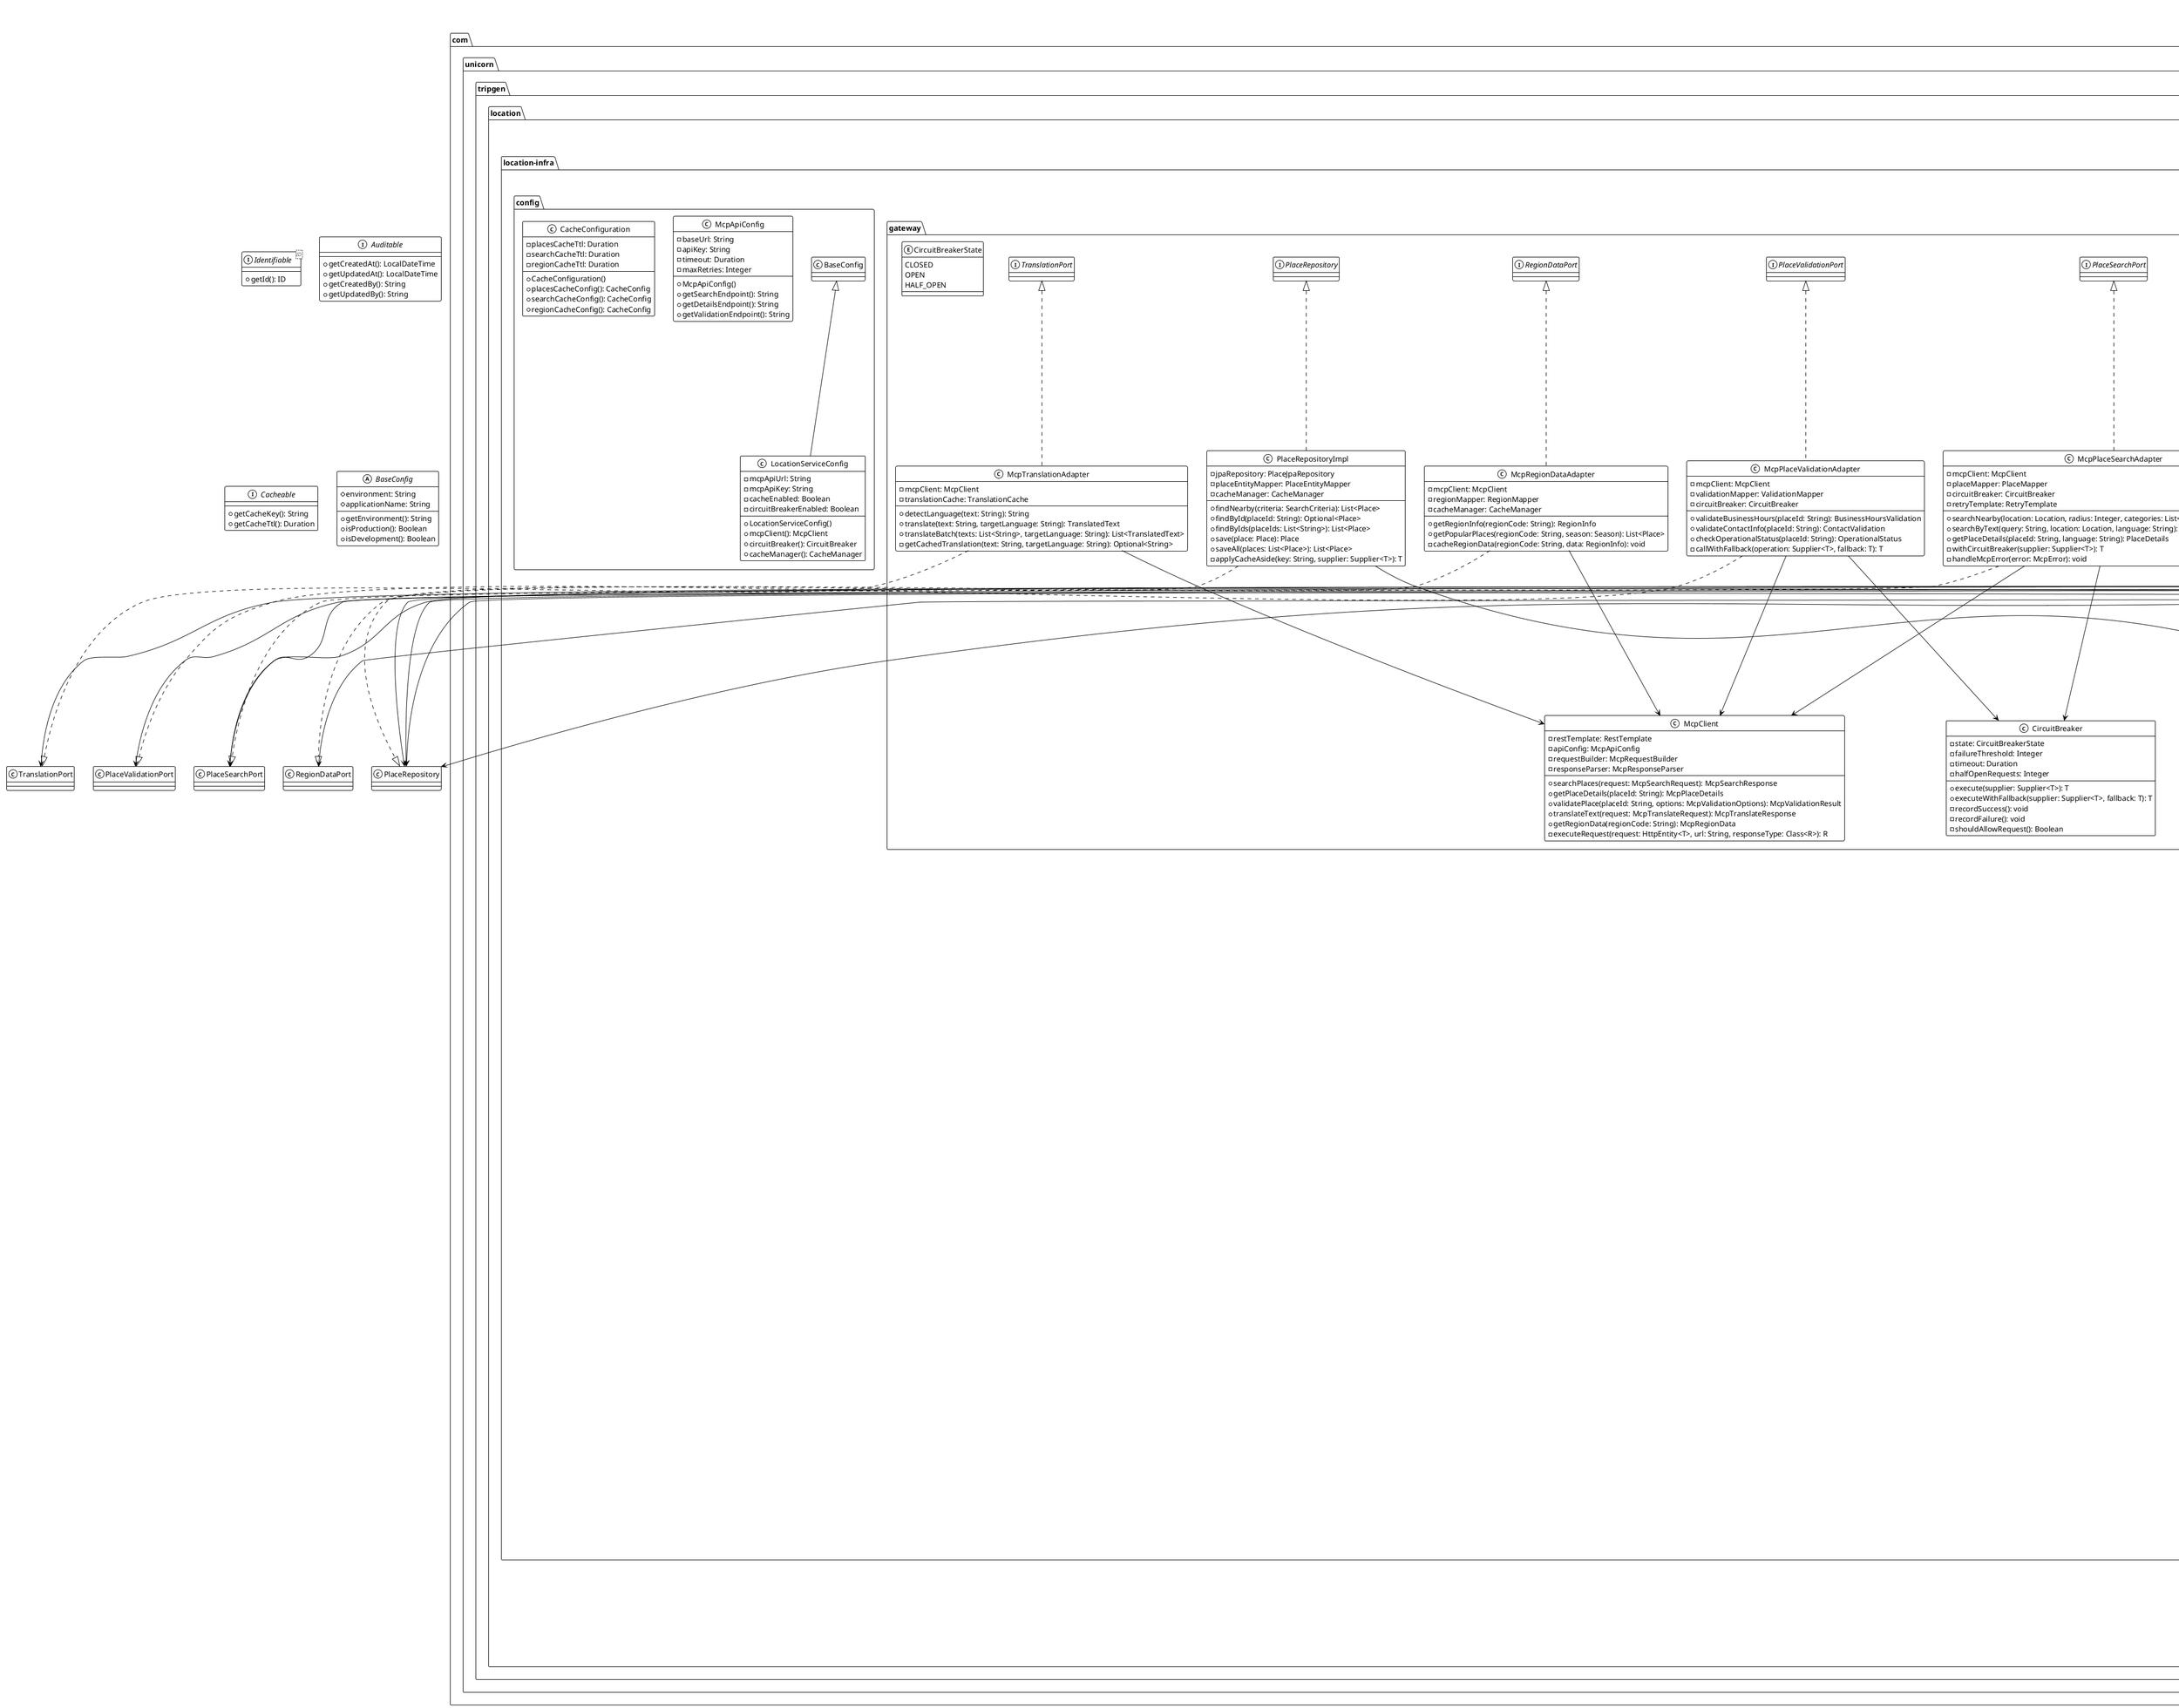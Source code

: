@startuml
!theme mono

title 장소 서비스(Location Service) 클래스 다이어그램 - Clean Architecture

' 공통 인터페이스 정의 (common-base.txt에서 필요한 부분만)
interface Identifiable<ID> {
    + getId(): ID
}

interface Auditable {
    + getCreatedAt(): LocalDateTime
    + getUpdatedAt(): LocalDateTime
    + getCreatedBy(): String
    + getUpdatedBy(): String
}

interface Cacheable {
    + getCacheKey(): String
    + getCacheTtl(): Duration
}

abstract class BaseConfig {
    # environment: String
    # applicationName: String
    + getEnvironment(): String
    + isProduction(): Boolean
    + isDevelopment(): Boolean
}

package "com.unicorn.tripgen.location" {
    
    ' ===== location-biz 모듈 =====
    package "location-biz" {
        
        ' ----- Domain 레이어 -----
        package "domain" {
            class Place {
                - id: String
                - name: String
                - description: String
                - category: PlaceCategory
                - subCategories: List<String>
                - location: Location
                - rating: Double
                - reviewCount: Integer
                - priceLevel: PriceLevel
                - tags: Set<String>
                - thumbnailUrl: String
                - lastUpdated: LocalDateTime
                + Place()
                + isOpenNow(): Boolean
                + calculateDistance(from: Location): Double
                + hasCategory(category: PlaceCategory): Boolean
            }
            
            class Location {
                - latitude: Double
                - longitude: Double
                - address: String
                - streetAddress: String
                - postalCode: String
                - country: String
                - region: String
                - district: String
                - neighborhood: String
                + Location()
                + distanceTo(other: Location): Double
                + isValid(): Boolean
                + toCoordinateString(): String
            }
            
            class PlaceDetails extends Place {
                - contact: Contact
                - businessHours: BusinessHours
                - amenities: List<String>
                - photos: List<Photo>
                - reviews: List<Review>
                - popularTimes: List<PopularTime>
                - website: String
                - reservationUrl: String
                + PlaceDetails()
                + getCurrentPopularity(): Integer
                + getAverageWaitTime(): Integer
            }
            
            class Contact {
                - phone: String
                - email: String
                - socialMedia: Map<String, String>
                + Contact()
                + hasContactInfo(): Boolean
            }
            
            class BusinessHours {
                - regularHours: Map<DayOfWeek, TimeSlot>
                - specialHours: List<SpecialHour>
                - timezone: String
                - is24Hours: Boolean
                + BusinessHours()
                + isOpenAt(dateTime: LocalDateTime): Boolean
                + getHoursForDay(day: DayOfWeek): TimeSlot
                + getTodayHours(): TimeSlot
            }
            
            class TimeSlot {
                - open: LocalTime
                - close: LocalTime
                - breakStart: LocalTime
                - breakEnd: LocalTime
                + TimeSlot()
                + isWithinOperatingHours(time: LocalTime): Boolean
                + getDuration(): Duration
            }
            
            class Review {
                - id: String
                - author: String
                - rating: Double
                - text: String
                - language: String
                - helpfulCount: Integer
                - photos: List<String>
                - createdAt: LocalDateTime
                + Review()
                + isRecent(days: Integer): Boolean
            }
            
            class Photo {
                - url: String
                - thumbnailUrl: String
                - caption: String
                - width: Integer
                - height: Integer
                - uploadedAt: LocalDateTime
                + Photo()
                + getAspectRatio(): Double
            }
            
            class PopularTime {
                - dayOfWeek: DayOfWeek
                - hour: Integer
                - popularity: Integer
                - waitTime: Integer
                + PopularTime()
                + isBusy(): Boolean
            }
            
            class RegionInfo {
                - regionCode: String
                - regionName: String
                - characteristics: List<String>
                - popularCategories: List<String>
                - seasonalHighlights: Map<Season, List<String>>
                + RegionInfo()
                + getSeasonalRecommendations(season: Season): List<String>
            }
            
            enum PlaceCategory {
                RESTAURANT
                CAFE
                TOURIST_ATTRACTION
                ACCOMMODATION
                SHOPPING
                ENTERTAINMENT
                TRANSPORTATION
                HOSPITAL
                PHARMACY
                BANK
                CONVENIENCE_STORE
            }
            
            enum PriceLevel {
                BUDGET(1)
                MODERATE(2)
                EXPENSIVE(3)
                LUXURY(4)
                - level: Integer
                + getLevel(): Integer
            }
            
            enum TransportMode {
                WALKING
                DRIVING
                TRANSIT
                CYCLING
                + getDefaultRadius(): Integer
                + getMaxTravelTime(): Integer
            }
            
            enum Season {
                SPRING
                SUMMER
                AUTUMN
                WINTER
            }
        }
        
        ' ----- UseCase 레이어 (Application) -----
        package "usecase" {
            ' Input Ports
            interface SearchNearbyPlacesUseCase {
                + execute(request: NearbySearchRequest): PageResponse<PlaceSummaryDto>
            }
            
            interface GetPlaceDetailsUseCase {
                + execute(placeId: String, options: PlaceDetailOptions): PlaceDetailsDto
            }
            
            interface ValidatePlaceInfoUseCase {
                + execute(placeId: String, request: ValidationRequest): ValidationResponse
            }
            
            interface GetRegionalRecommendationsUseCase {
                + execute(request: RegionalRecommendationRequest): RecommendationResponse
            }
            
            interface SearchMultilingualPlacesUseCase {
                + execute(request: MultilingualSearchRequest): MultilingualSearchResponse
            }
            
            ' Output Ports
            interface PlaceRepository {
                + findNearby(criteria: SearchCriteria): List<Place>
                + findById(placeId: String): Optional<Place>
                + findByIds(placeIds: List<String>): List<Place>
                + save(place: Place): Place
                + saveAll(places: List<Place>): List<Place>
            }
            
            interface PlaceSearchPort {
                + searchNearby(location: Location, radius: Integer, categories: List<PlaceCategory>): List<Place>
                + searchByText(query: String, location: Location, language: String): List<Place>
                + getPlaceDetails(placeId: String, language: String): PlaceDetails
            }
            
            interface PlaceValidationPort {
                + validateBusinessHours(placeId: String): BusinessHoursValidation
                + validateContactInfo(placeId: String): ContactValidation
                + checkOperationalStatus(placeId: String): OperationalStatus
            }
            
            interface TranslationPort {
                + detectLanguage(text: String): String
                + translate(text: String, targetLanguage: String): TranslatedText
                + translateBatch(texts: List<String>, targetLanguage: String): List<TranslatedText>
            }
            
            interface RegionDataPort {
                + getRegionInfo(regionCode: String): RegionInfo
                + getPopularPlaces(regionCode: String, season: Season): List<Place>
            }
        }
        
        ' ----- Service 레이어 -----
        package "service" {
            class PlaceSearchService implements SearchNearbyPlacesUseCase, SearchMultilingualPlacesUseCase {
                - placeSearchPort: PlaceSearchPort
                - placeRepository: PlaceRepository
                - translationPort: TranslationPort
                - cacheService: PlaceCacheService
                + execute(request: NearbySearchRequest): PageResponse<PlaceSummaryDto>
                + execute(request: MultilingualSearchRequest): MultilingualSearchResponse
                - applyFilters(places: List<Place>, filters: SearchFilters): List<Place>
                - calculateTravelTimes(places: List<Place>, origin: Location, mode: TransportMode): void
                - sortPlaces(places: List<Place>, sortBy: SortCriteria): List<Place>
            }
            
            class PlaceDetailService implements GetPlaceDetailsUseCase {
                - placeSearchPort: PlaceSearchPort
                - placeRepository: PlaceRepository
                - cacheService: PlaceCacheService
                - reviewAnalyzer: ReviewAnalyzer
                + execute(placeId: String, options: PlaceDetailOptions): PlaceDetailsDto
                - enrichWithReviews(placeDetails: PlaceDetails): void
                - generateReviewSummary(reviews: List<Review>): ReviewSummary
            }
            
            class PlaceValidationService implements ValidatePlaceInfoUseCase {
                - placeValidationPort: PlaceValidationPort
                - placeRepository: PlaceRepository
                - validationRules: List<ValidationRule>
                + execute(placeId: String, request: ValidationRequest): ValidationResponse
                - calculateFreshnessScore(place: Place, validations: ValidationResults): Integer
                - generateWarnings(validations: ValidationResults): List<String>
            }
            
            class RegionalRecommendationService implements GetRegionalRecommendationsUseCase {
                - regionDataPort: RegionDataPort
                - placeRepository: PlaceRepository
                - recommendationEngine: RecommendationEngine
                - cacheService: PlaceCacheService
                + execute(request: RegionalRecommendationRequest): RecommendationResponse
                - scorePlace(place: Place, criteria: RecommendationCriteria): Double
                - generateReasons(place: Place, regionInfo: RegionInfo): List<String>
            }
            
            class PlaceCacheService {
                - cacheManager: CacheManager
                - cacheTtl: Map<CacheType, Duration>
                + getPlace(placeId: String): Optional<Place>
                + putPlace(place: Place): void
                + getNearbyPlaces(cacheKey: String): Optional<List<Place>>
                + putNearbyPlaces(cacheKey: String, places: List<Place>): void
                + evictPlace(placeId: String): void
                + buildNearbySearchKey(criteria: SearchCriteria): String
            }
            
            class ReviewAnalyzer {
                - sentimentAnalyzer: SentimentAnalyzer
                - keywordExtractor: KeywordExtractor
                + analyzeReviews(reviews: List<Review>): ReviewAnalysis
                + extractHighlights(reviews: List<Review>): List<String>
                + calculateRatingDistribution(reviews: List<Review>): Map<Integer, Integer>
            }
            
            class RecommendationEngine {
                - scoringWeights: Map<ScoringFactor, Double>
                + recommend(places: List<Place>, criteria: RecommendationCriteria): List<RecommendedPlace>
                - calculateRecommendationScore(place: Place, criteria: RecommendationCriteria): Double
                - applyUserPreferences(score: Double, place: Place, preferences: List<String>): Double
            }
        }
        
        ' ----- DTO 레이어 -----
        package "dto" {
            class NearbySearchRequest {
                - latitude: Double
                - longitude: Double
                - radius: Integer
                - categories: List<PlaceCategory>
                - transportMode: TransportMode
                - maxTravelTime: Integer
                - sortBy: SortCriteria
                - page: Integer
                - size: Integer
                - language: String
                + NearbySearchRequest()
                + toSearchCriteria(): SearchCriteria
                + validate(): void
            }
            
            class PlaceSummaryDto {
                - id: String
                - name: String
                - description: String
                - category: String
                - subCategories: List<String>
                - location: LocationDto
                - distance: Double
                - travelTime: TravelTimeDto
                - rating: Double
                - reviewCount: Integer
                - priceLevel: Integer
                - isOpenNow: Boolean
                - thumbnailUrl: String
                - tags: List<String>
                + PlaceSummaryDto()
                + static fromDomain(place: Place): PlaceSummaryDto
            }
            
            class PlaceDetailsDto extends PlaceSummaryDto {
                - contact: ContactDto
                - businessHours: BusinessHoursDto
                - reviewSummary: ReviewSummaryDto
                - priceInfo: PriceInfoDto
                - amenities: List<String>
                - photos: List<PhotoDto>
                - reviews: List<ReviewDto>
                - popularTimes: List<PopularTimeDto>
                - website: String
                - reservationUrl: String
                - lastUpdated: LocalDateTime
                + PlaceDetailsDto()
                + static fromDomain(placeDetails: PlaceDetails): PlaceDetailsDto
            }
            
            class LocationDto {
                - latitude: Double
                - longitude: Double
                - address: String
                - streetAddress: String
                - postalCode: String
                - country: String
                - region: String
                - district: String
                - neighborhood: String
                + LocationDto()
                + toDomain(): Location
            }
            
            class ValidationRequest {
                - validateBusinessHours: Boolean
                - validateContactInfo: Boolean
                - validateReviews: Boolean
                - validatePhotos: Boolean
                - timestamp: LocalDateTime
                + ValidationRequest()
            }
            
            class ValidationResponse {
                - placeId: String
                - validationTimestamp: LocalDateTime
                - results: ValidationResults
                - warnings: List<String>
                - dataSource: DataSource
                + ValidationResponse()
            }
            
            class RegionalRecommendationRequest {
                - regionCode: String
                - userPreferences: List<String>
                - timeOfDay: TimeOfDay
                - season: Season
                - weather: Weather
                - limit: Integer
                - language: String
                + RegionalRecommendationRequest()
                + toRecommendationCriteria(): RecommendationCriteria
            }
            
            class RecommendationResponse {
                - recommendations: List<RecommendedPlaceDto>
                - regionInfo: RegionInfoDto
                - recommendationMetadata: RecommendationMetadata
                + RecommendationResponse()
            }
            
            class MultilingualSearchRequest {
                - query: String
                - sourceLanguage: String
                - targetLanguages: List<String>
                - location: String
                - radius: Integer
                - page: Integer
                - size: Integer
                + MultilingualSearchRequest()
                + parseLocation(): Location
            }
            
            class MultilingualSearchResponse {
                - results: List<MultilingualPlaceResult>
                - pagination: Pagination
                - detectedLanguage: String
                - translationWarnings: List<String>
                + MultilingualSearchResponse()
            }
            
            class SearchCriteria {
                - location: Location
                - radius: Integer
                - categories: List<PlaceCategory>
                - transportMode: TransportMode
                - maxTravelTime: Integer
                - sortBy: SortCriteria
                - language: String
                + SearchCriteria()
                + getCacheKey(): String
            }
            
            enum SortCriteria {
                DISTANCE
                RATING
                POPULARITY
                RELEVANCE
            }
            
            enum TimeOfDay {
                MORNING
                AFTERNOON
                EVENING
                NIGHT
            }
            
            enum Weather {
                SUNNY
                CLOUDY
                RAINY
                SNOWY
            }
            
            enum DataSource {
                KAKAO
                GOOGLE
                CACHED
                MIXED
            }
        }
    }
    
    ' ===== location-infra 모듈 =====
    package "location-infra" {
        
        ' ----- Controller 레이어 -----
        package "controller" {
            class LocationController {
                - searchNearbyPlacesUseCase: SearchNearbyPlacesUseCase
                - getPlaceDetailsUseCase: GetPlaceDetailsUseCase
                - validatePlaceInfoUseCase: ValidatePlaceInfoUseCase
                - getRegionalRecommendationsUseCase: GetRegionalRecommendationsUseCase
                - searchMultilingualPlacesUseCase: SearchMultilingualPlacesUseCase
                + searchNearbyPlaces(request: NearbySearchRequest): ResponseEntity<ApiResponse<PageResponse<PlaceSummaryDto>>>
                + getPlaceDetails(placeId: String, includeReviews: Boolean, includePhotos: Boolean, language: String): ResponseEntity<ApiResponse<PlaceDetailsDto>>
                + validatePlaceInfo(placeId: String, request: ValidationRequest): ResponseEntity<ApiResponse<ValidationResponse>>
                + getRegionalRecommendations(request: RegionalRecommendationRequest): ResponseEntity<ApiResponse<RecommendationResponse>>
                + searchMultilingual(request: MultilingualSearchRequest): ResponseEntity<ApiResponse<MultilingualSearchResponse>>
                - handleException(ex: Exception): ResponseEntity<ApiResponse<Void>>
            }
            
            class LocationControllerAdvice {
                + handleResourceNotFound(ex: ResourceNotFoundException): ResponseEntity<ErrorResponse>
                + handleValidationException(ex: ValidationException): ResponseEntity<ErrorResponse>
                + handleExternalApiException(ex: ExternalApiException): ResponseEntity<ErrorResponse>
                + handleGeneralException(ex: Exception): ResponseEntity<ErrorResponse>
            }
        }
        
        ' ----- Gateway 레이어 (Adapters) -----
        package "gateway" {
            ' MCP Adapters
            class McpPlaceSearchAdapter implements PlaceSearchPort {
                - mcpClient: McpClient
                - placeMapper: PlaceMapper
                - circuitBreaker: CircuitBreaker
                - retryTemplate: RetryTemplate
                + searchNearby(location: Location, radius: Integer, categories: List<PlaceCategory>): List<Place>
                + searchByText(query: String, location: Location, language: String): List<Place>
                + getPlaceDetails(placeId: String, language: String): PlaceDetails
                - withCircuitBreaker(supplier: Supplier<T>): T
                - handleMcpError(error: McpError): void
            }
            
            class McpPlaceValidationAdapter implements PlaceValidationPort {
                - mcpClient: McpClient
                - validationMapper: ValidationMapper
                - circuitBreaker: CircuitBreaker
                + validateBusinessHours(placeId: String): BusinessHoursValidation
                + validateContactInfo(placeId: String): ContactValidation
                + checkOperationalStatus(placeId: String): OperationalStatus
                - callWithFallback(operation: Supplier<T>, fallback: T): T
            }
            
            class McpTranslationAdapter implements TranslationPort {
                - mcpClient: McpClient
                - translationCache: TranslationCache
                + detectLanguage(text: String): String
                + translate(text: String, targetLanguage: String): TranslatedText
                + translateBatch(texts: List<String>, targetLanguage: String): List<TranslatedText>
                - getCachedTranslation(text: String, targetLanguage: String): Optional<String>
            }
            
            class McpRegionDataAdapter implements RegionDataPort {
                - mcpClient: McpClient
                - regionMapper: RegionMapper
                - cacheManager: CacheManager
                + getRegionInfo(regionCode: String): RegionInfo
                + getPopularPlaces(regionCode: String, season: Season): List<Place>
                - cacheRegionData(regionCode: String, data: RegionInfo): void
            }
            
            ' Repository Implementations
            class PlaceRepositoryImpl implements PlaceRepository {
                - jpaRepository: PlaceJpaRepository
                - placeEntityMapper: PlaceEntityMapper
                - cacheManager: CacheManager
                + findNearby(criteria: SearchCriteria): List<Place>
                + findById(placeId: String): Optional<Place>
                + findByIds(placeIds: List<String>): List<Place>
                + save(place: Place): Place
                + saveAll(places: List<Place>): List<Place>
                - applyCacheAside(key: String, supplier: Supplier<T>): T
            }
            
            ' MCP Client
            class McpClient {
                - restTemplate: RestTemplate
                - apiConfig: McpApiConfig
                - requestBuilder: McpRequestBuilder
                - responseParser: McpResponseParser
                + searchPlaces(request: McpSearchRequest): McpSearchResponse
                + getPlaceDetails(placeId: String): McpPlaceDetails
                + validatePlace(placeId: String, options: McpValidationOptions): McpValidationResult
                + translateText(request: McpTranslateRequest): McpTranslateResponse
                + getRegionData(regionCode: String): McpRegionData
                - executeRequest(request: HttpEntity<T>, url: String, responseType: Class<R>): R
            }
            
            ' Circuit Breaker
            class CircuitBreaker {
                - state: CircuitBreakerState
                - failureThreshold: Integer
                - timeout: Duration
                - halfOpenRequests: Integer
                + execute(supplier: Supplier<T>): T
                + executeWithFallback(supplier: Supplier<T>, fallback: T): T
                - recordSuccess(): void
                - recordFailure(): void
                - shouldAllowRequest(): Boolean
            }
            
            enum CircuitBreakerState {
                CLOSED
                OPEN
                HALF_OPEN
            }
        }
        
        ' ----- Entity 레이어 -----
        package "entity" {
            class PlaceEntity implements Auditable, Identifiable<String> {
                - id: String
                - name: String
                - description: String
                - category: String
                - subCategories: String
                - location: String  // GEOGRAPHY(POINT)
                - latitude: Double
                - longitude: Double
                - address: String
                - streetAddress: String
                - postalCode: String
                - country: String
                - region: String
                - district: String
                - neighborhood: String
                - rating: Double
                - reviewCount: Integer
                - priceLevel: Integer
                - tags: String
                - thumbnailUrl: String
                - isActive: Boolean
                - dataSource: String
                - externalId: String
                - createdAt: LocalDateTime
                - updatedAt: LocalDateTime
                - lastValidated: LocalDateTime
                - version: Integer
                + PlaceEntity()
            }
            
            class PlaceDetailsEntity {
                - placeId: String @Id
                - phone: String
                - email: String
                - socialMedia: String  // JSONB
                - website: String
                - reservationUrl: String
                - amenities: String  // JSONB
                - photos: String  // JSONB
                - popularTimes: String  // JSONB
                - createdAt: LocalDateTime
                - updatedAt: LocalDateTime
                + PlaceDetailsEntity()
            }
            
            class BusinessHoursEntity {
                - id: Long @Id @GeneratedValue
                - placeId: String
                - dayOfWeek: Integer
                - openTime: LocalTime
                - closeTime: LocalTime
                - breakStart: LocalTime
                - breakEnd: LocalTime
                - is24Hours: Boolean
                - isClosed: Boolean
                - createdAt: LocalDateTime
                - updatedAt: LocalDateTime
                + BusinessHoursEntity()
            }
            
            class SpecialHoursEntity {
                - id: Long @Id @GeneratedValue
                - placeId: String
                - date: LocalDate
                - openTime: LocalTime
                - closeTime: LocalTime
                - isClosed: Boolean
                - reason: String
                - createdAt: LocalDateTime
                + SpecialHoursEntity()
            }
            
            class ReviewEntity {
                - id: Long @Id @GeneratedValue
                - placeId: String
                - externalId: String
                - author: String
                - rating: Double
                - text: String
                - language: String
                - helpfulCount: Integer
                - photos: String  // JSONB
                - dataSource: String
                - createdAt: LocalDateTime
                - importedAt: LocalDateTime
                + ReviewEntity()
            }
            
            class RegionInfoEntity {
                - regionCode: String @Id
                - regionName: String
                - parentCode: String
                - characteristics: String  // JSONB
                - popularCategories: String  // JSONB
                - seasonalHighlights: String  // JSONB
                - timezone: String
                - createdAt: LocalDateTime
                - updatedAt: LocalDateTime
                + RegionInfoEntity()
            }
            
            class PlaceSearchCacheEntity {
                - cacheKey: String @Id
                - searchCriteria: String  // JSONB
                - resultIds: String  // JSONB
                - resultCount: Integer
                - createdAt: LocalDateTime
                - expiresAt: LocalDateTime
                + PlaceSearchCacheEntity()
            }
            
            class TranslationCacheEntity {
                - id: Long @Id @GeneratedValue
                - originalText: String
                - sourceLanguage: String
                - targetLanguage: String
                - translatedText: String
                - createdAt: LocalDateTime
                - expiresAt: LocalDateTime
                + TranslationCacheEntity()
            }
            
            interface PlaceJpaRepository extends JpaRepository<PlaceEntity, String> {
                + findByLocationNear(latitude: Double, longitude: Double, distance: Double): List<PlaceEntity>
                + findByCategoryIn(categories: List<String>): List<PlaceEntity>
                + findByIdIn(ids: List<String>): List<PlaceEntity>
            }
            
            interface PlaceDetailsJpaRepository extends JpaRepository<PlaceDetailsEntity, String> {
                + findByPlaceId(placeId: String): Optional<PlaceDetailsEntity>
            }
            
            interface BusinessHoursJpaRepository extends JpaRepository<BusinessHoursEntity, Long> {
                + findByPlaceId(placeId: String): List<BusinessHoursEntity>
                + findByPlaceIdAndDayOfWeek(placeId: String, dayOfWeek: Integer): Optional<BusinessHoursEntity>
            }
            
            interface SpecialHoursJpaRepository extends JpaRepository<SpecialHoursEntity, Long> {
                + findByPlaceIdAndDate(placeId: String, date: LocalDate): Optional<SpecialHoursEntity>
                + findByPlaceIdAndDateBetween(placeId: String, start: LocalDate, end: LocalDate): List<SpecialHoursEntity>
            }
            
            interface ReviewJpaRepository extends JpaRepository<ReviewEntity, Long> {
                + findByPlaceId(placeId: String): List<ReviewEntity>
                + findByPlaceIdOrderByCreatedAtDesc(placeId: String): List<ReviewEntity>
                + findByDataSourceAndExternalId(dataSource: String, externalId: String): Optional<ReviewEntity>
            }
            
            interface RegionInfoJpaRepository extends JpaRepository<RegionInfoEntity, String> {
                + findByParentCode(parentCode: String): List<RegionInfoEntity>
            }
            
            interface PlaceSearchCacheJpaRepository extends JpaRepository<PlaceSearchCacheEntity, String> {
                + deleteByExpiresAtBefore(timestamp: LocalDateTime): void
            }
            
            interface TranslationCacheJpaRepository extends JpaRepository<TranslationCacheEntity, Long> {
                + findByOriginalTextAndSourceLanguageAndTargetLanguage(originalText: String, sourceLanguage: String, targetLanguage: String): Optional<TranslationCacheEntity>
                + deleteByExpiresAtBefore(timestamp: LocalDateTime): void
            }
        }
        
        ' ----- Config 레이어 -----
        package "config" {
            class LocationServiceConfig extends BaseConfig {
                - mcpApiUrl: String
                - mcpApiKey: String
                - cacheEnabled: Boolean
                - circuitBreakerEnabled: Boolean
                + LocationServiceConfig()
                + mcpClient(): McpClient
                + circuitBreaker(): CircuitBreaker
                + cacheManager(): CacheManager
            }
            
            class McpApiConfig {
                - baseUrl: String
                - apiKey: String
                - timeout: Duration
                - maxRetries: Integer
                + McpApiConfig()
                + getSearchEndpoint(): String
                + getDetailsEndpoint(): String
                + getValidationEndpoint(): String
            }
            
            class CacheConfiguration {
                - placesCacheTtl: Duration
                - searchCacheTtl: Duration
                - regionCacheTtl: Duration
                + CacheConfiguration()
                + placesCacheConfig(): CacheConfig
                + searchCacheConfig(): CacheConfig
                + regionCacheConfig(): CacheConfig
            }
        }
    }
}

' 관계 정의
' UseCase 구현
PlaceSearchService ..|> SearchNearbyPlacesUseCase
PlaceSearchService ..|> SearchMultilingualPlacesUseCase
PlaceDetailService ..|> GetPlaceDetailsUseCase
PlaceValidationService ..|> ValidatePlaceInfoUseCase
RegionalRecommendationService ..|> GetRegionalRecommendationsUseCase

' Port 구현
McpPlaceSearchAdapter ..|> PlaceSearchPort
McpPlaceValidationAdapter ..|> PlaceValidationPort
McpTranslationAdapter ..|> TranslationPort
McpRegionDataAdapter ..|> RegionDataPort
PlaceRepositoryImpl ..|> PlaceRepository

' 의존관계
LocationController --> SearchNearbyPlacesUseCase
LocationController --> GetPlaceDetailsUseCase
LocationController --> ValidatePlaceInfoUseCase
LocationController --> GetRegionalRecommendationsUseCase
LocationController --> SearchMultilingualPlacesUseCase

PlaceSearchService --> PlaceSearchPort
PlaceSearchService --> PlaceRepository
PlaceSearchService --> TranslationPort
PlaceSearchService --> PlaceCacheService

PlaceDetailService --> PlaceSearchPort
PlaceDetailService --> PlaceRepository
PlaceDetailService --> PlaceCacheService
PlaceDetailService --> ReviewAnalyzer

PlaceValidationService --> PlaceValidationPort
PlaceValidationService --> PlaceRepository

RegionalRecommendationService --> RegionDataPort
RegionalRecommendationService --> PlaceRepository
RegionalRecommendationService --> RecommendationEngine
RegionalRecommendationService --> PlaceCacheService

' Gateway 의존관계
McpPlaceSearchAdapter --> McpClient
McpPlaceSearchAdapter --> CircuitBreaker
McpPlaceValidationAdapter --> McpClient
McpPlaceValidationAdapter --> CircuitBreaker
McpTranslationAdapter --> McpClient
McpRegionDataAdapter --> McpClient

PlaceRepositoryImpl --> PlaceJpaRepository

' 도메인 관계
PlaceDetails --|> Place
Place --> Location
Place --> PlaceCategory
Place --> PriceLevel
PlaceDetails --> Contact
PlaceDetails --> BusinessHours
PlaceDetails --> Review
PlaceDetails --> Photo
PlaceDetails --> PopularTime
BusinessHours --> TimeSlot

' DTO 관계
PlaceDetailsDto --|> PlaceSummaryDto
PlaceSummaryDto --> LocationDto
ValidationResponse --> ValidationResults
RecommendationResponse --> RecommendedPlaceDto
RecommendationResponse --> RegionInfoDto
MultilingualSearchResponse --> MultilingualPlaceResult

' Entity 관계
PlaceDetailsEntity }o--|| PlaceEntity : "extends details"
BusinessHoursEntity }o--|| PlaceEntity : "belongs to"
SpecialHoursEntity }o--|| PlaceEntity : "belongs to"
ReviewEntity }o--|| PlaceEntity : "belongs to"
RegionInfoEntity ||--o{ RegionInfoEntity : "parent-child"

' Repository relationships
PlaceJpaRepository --> PlaceEntity
PlaceDetailsJpaRepository --> PlaceDetailsEntity
BusinessHoursJpaRepository --> BusinessHoursEntity
SpecialHoursJpaRepository --> SpecialHoursEntity
ReviewJpaRepository --> ReviewEntity
RegionInfoJpaRepository --> RegionInfoEntity
PlaceSearchCacheJpaRepository --> PlaceSearchCacheEntity
TranslationCacheJpaRepository --> TranslationCacheEntity

@enduml